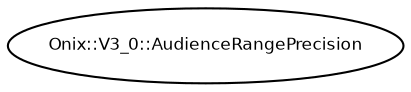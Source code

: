digraph G {
  fontname = "Bitstream Vera Sans"
  fontsize = 8

  node [
    fontname = "Bitstream Vera Sans"
    fontsize = 8
    shape = "record"
  ]

  edge [
    fontname = "Bitstream Vera Sans"
    fontsize = 8
  ]

  AudienceRangePrecision [
    label = "Onix::V3_0::AudienceRangePrecision", shape = oval
  ]




}
